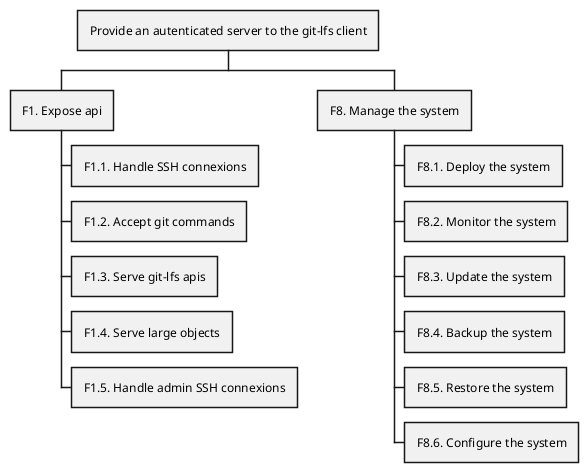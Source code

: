 @startwbs functions

<style>
node {
    Padding 12
    ' MaximumWidth 120
}
</style>


* Provide an autenticated server to the git-lfs client
** F1. Expose api
*** F1.1. Handle SSH connexions
*** F1.2. Accept git commands
*** F1.3. Serve git-lfs apis
*** F1.4. Serve large objects
*** F1.5. Handle admin SSH connexions

** F8. Manage the system
*** F8.1. Deploy the system
*** F8.2. Monitor the system
*** F8.3. Update the system
*** F8.4. Backup the system
*** F8.5. Restore the system
*** F8.6. Configure the system

@endwbs
